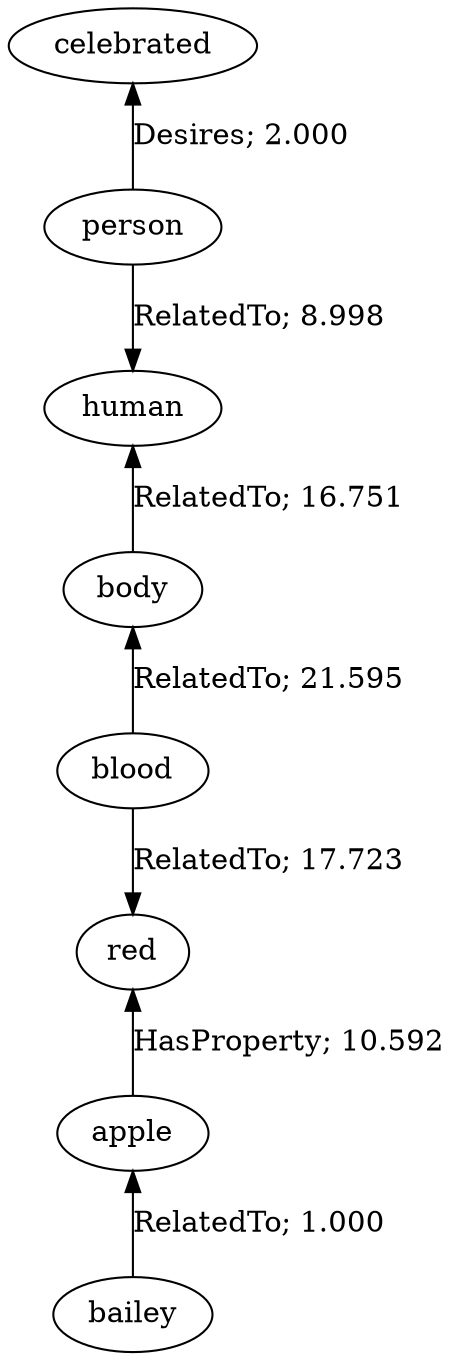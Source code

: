 // The path the concepts from "celebrated" to "bailey".Path Length: 7; Weight Sum: 78.65878014181159; Average Weight: 11.23696859168737
digraph "9_c---celebrated-bailey---PLen7_WSum78.659_WAvg11.237" {
	0 [label=celebrated]
	1 [label=person]
	2 [label=human]
	3 [label=body]
	4 [label=blood]
	5 [label=red]
	6 [label=apple]
	7 [label=bailey]
	0 -> 1 [label="Desires; 2.000" dir=back weight=2.000]
	1 -> 2 [label="RelatedTo; 8.998" dir=forward weight=8.998]
	2 -> 3 [label="RelatedTo; 16.751" dir=back weight=16.751]
	3 -> 4 [label="RelatedTo; 21.595" dir=back weight=21.595]
	4 -> 5 [label="RelatedTo; 17.723" dir=forward weight=17.723]
	5 -> 6 [label="HasProperty; 10.592" dir=back weight=10.592]
	6 -> 7 [label="RelatedTo; 1.000" dir=back weight=1.000]
}
